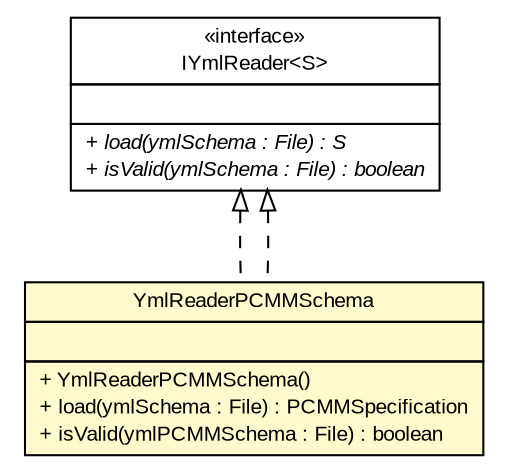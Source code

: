 #!/usr/local/bin/dot
#
# Class diagram 
# Generated by UMLGraph version R5_6-24-gf6e263 (http://www.umlgraph.org/)
#

digraph G {
	edge [fontname="arial",fontsize=10,labelfontname="arial",labelfontsize=10];
	node [fontname="arial",fontsize=10,shape=plaintext];
	nodesep=0.25;
	ranksep=0.5;
	// gov.sandia.cf.application.configuration.IYmlReader<S>
	c452947 [label=<<table title="gov.sandia.cf.application.configuration.IYmlReader" border="0" cellborder="1" cellspacing="0" cellpadding="2" port="p" href="../IYmlReader.html">
		<tr><td><table border="0" cellspacing="0" cellpadding="1">
<tr><td align="center" balign="center"> &#171;interface&#187; </td></tr>
<tr><td align="center" balign="center"> IYmlReader&lt;S&gt; </td></tr>
		</table></td></tr>
		<tr><td><table border="0" cellspacing="0" cellpadding="1">
<tr><td align="left" balign="left">  </td></tr>
		</table></td></tr>
		<tr><td><table border="0" cellspacing="0" cellpadding="1">
<tr><td align="left" balign="left"><font face="arial italic" point-size="10.0"> + load(ymlSchema : File) : S </font></td></tr>
<tr><td align="left" balign="left"><font face="arial italic" point-size="10.0"> + isValid(ymlSchema : File) : boolean </font></td></tr>
		</table></td></tr>
		</table>>, URL="../IYmlReader.html", fontname="arial", fontcolor="black", fontsize=10.0];
	// gov.sandia.cf.application.configuration.pcmm.YmlReaderPCMMSchema
	c452953 [label=<<table title="gov.sandia.cf.application.configuration.pcmm.YmlReaderPCMMSchema" border="0" cellborder="1" cellspacing="0" cellpadding="2" port="p" bgcolor="lemonChiffon" href="./YmlReaderPCMMSchema.html">
		<tr><td><table border="0" cellspacing="0" cellpadding="1">
<tr><td align="center" balign="center"> YmlReaderPCMMSchema </td></tr>
		</table></td></tr>
		<tr><td><table border="0" cellspacing="0" cellpadding="1">
<tr><td align="left" balign="left">  </td></tr>
		</table></td></tr>
		<tr><td><table border="0" cellspacing="0" cellpadding="1">
<tr><td align="left" balign="left"> + YmlReaderPCMMSchema() </td></tr>
<tr><td align="left" balign="left"> + load(ymlSchema : File) : PCMMSpecification </td></tr>
<tr><td align="left" balign="left"> + isValid(ymlPCMMSchema : File) : boolean </td></tr>
		</table></td></tr>
		</table>>, URL="./YmlReaderPCMMSchema.html", fontname="arial", fontcolor="black", fontsize=10.0];
	//gov.sandia.cf.application.configuration.pcmm.YmlReaderPCMMSchema implements gov.sandia.cf.application.configuration.IYmlReader<S>
	c452947:p -> c452953:p [dir=back,arrowtail=empty,style=dashed];
	//gov.sandia.cf.application.configuration.pcmm.YmlReaderPCMMSchema implements gov.sandia.cf.application.configuration.IYmlReader<S>
	c452947:p -> c452953:p [dir=back,arrowtail=empty,style=dashed];
}

